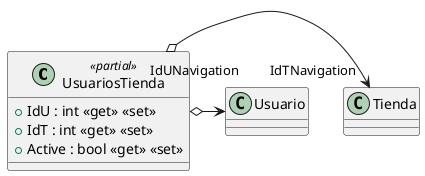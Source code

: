 @startuml
class UsuariosTienda <<partial>> {
    + IdU : int <<get>> <<set>>
    + IdT : int <<get>> <<set>>
    + Active : bool <<get>> <<set>>
}
UsuariosTienda o-> "IdTNavigation" Tienda
UsuariosTienda o-> "IdUNavigation" Usuario
@enduml
